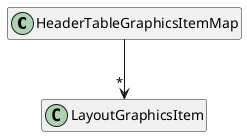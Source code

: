 @startuml

class HeaderTableGraphicsItemMap {
}

HeaderTableGraphicsItemMap --> "*" LayoutGraphicsItem



hide methods
hide attributes

@enduml
